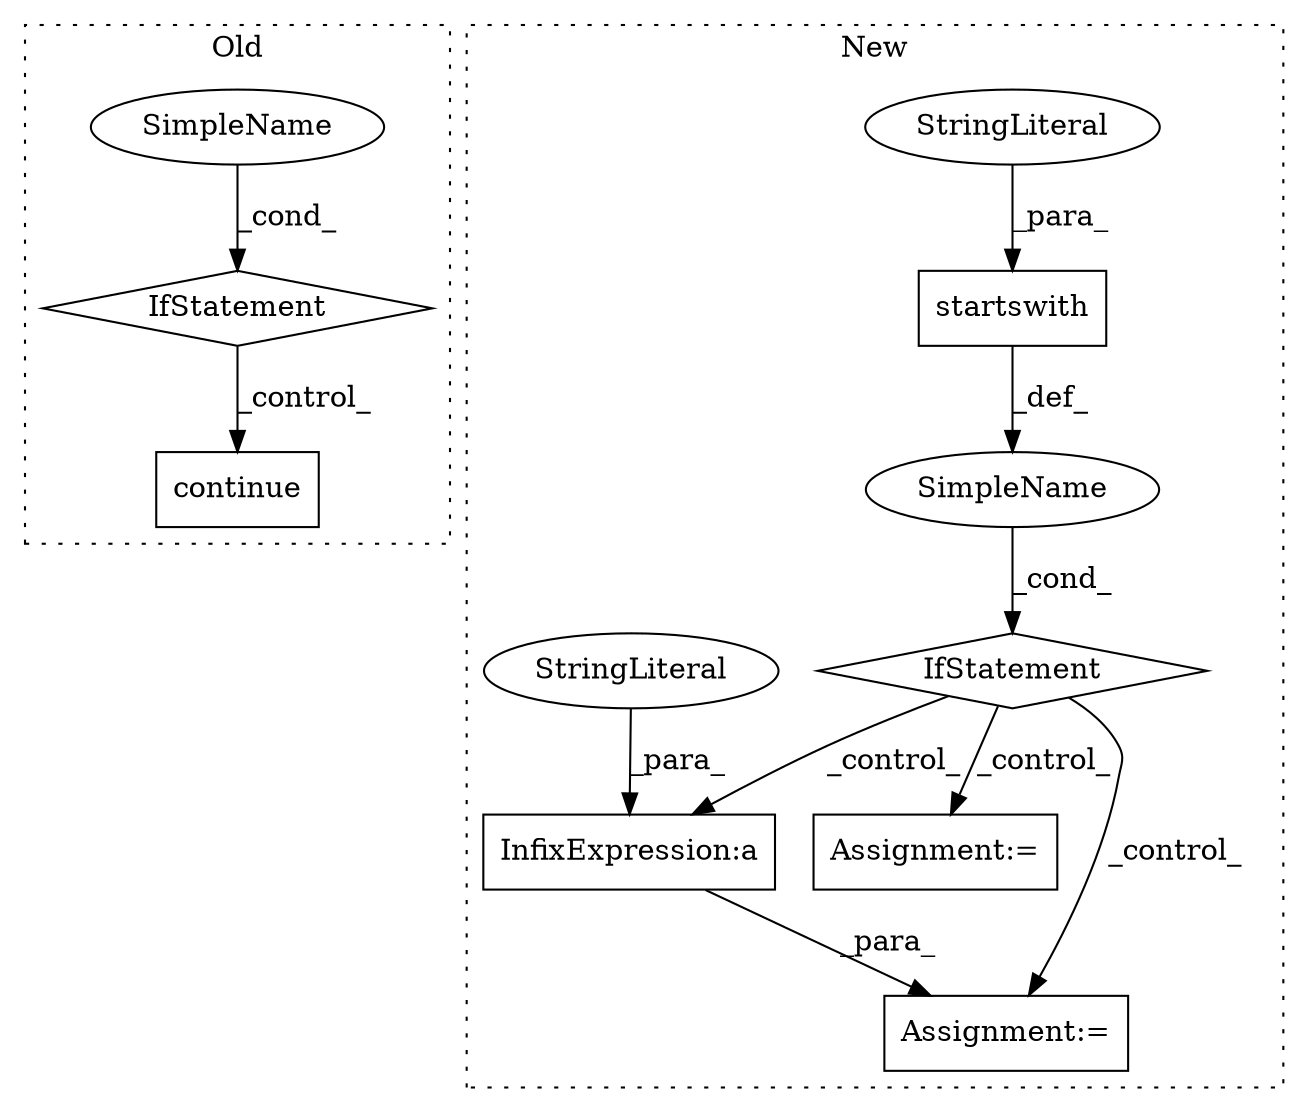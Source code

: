 digraph G {
subgraph cluster0 {
1 [label="continue" a="18" s="2760" l="9" shape="box"];
4 [label="IfStatement" a="25" s="2717,2748" l="4,2" shape="diamond"];
9 [label="SimpleName" a="42" s="" l="" shape="ellipse"];
label = "Old";
style="dotted";
}
subgraph cluster1 {
2 [label="startswith" a="32" s="629,643" l="11,1" shape="box"];
3 [label="StringLiteral" a="45" s="640" l="3" shape="ellipse"];
5 [label="IfStatement" a="25" s="611,644" l="4,2" shape="diamond"];
6 [label="SimpleName" a="42" s="" l="" shape="ellipse"];
7 [label="Assignment:=" a="7" s="939" l="1" shape="box"];
8 [label="InfixExpression:a" a="27" s="961" l="3" shape="box"];
10 [label="StringLiteral" a="45" s="964" l="8" shape="ellipse"];
11 [label="Assignment:=" a="7" s="684" l="2" shape="box"];
label = "New";
style="dotted";
}
2 -> 6 [label="_def_"];
3 -> 2 [label="_para_"];
4 -> 1 [label="_control_"];
5 -> 7 [label="_control_"];
5 -> 8 [label="_control_"];
5 -> 11 [label="_control_"];
6 -> 5 [label="_cond_"];
8 -> 7 [label="_para_"];
9 -> 4 [label="_cond_"];
10 -> 8 [label="_para_"];
}